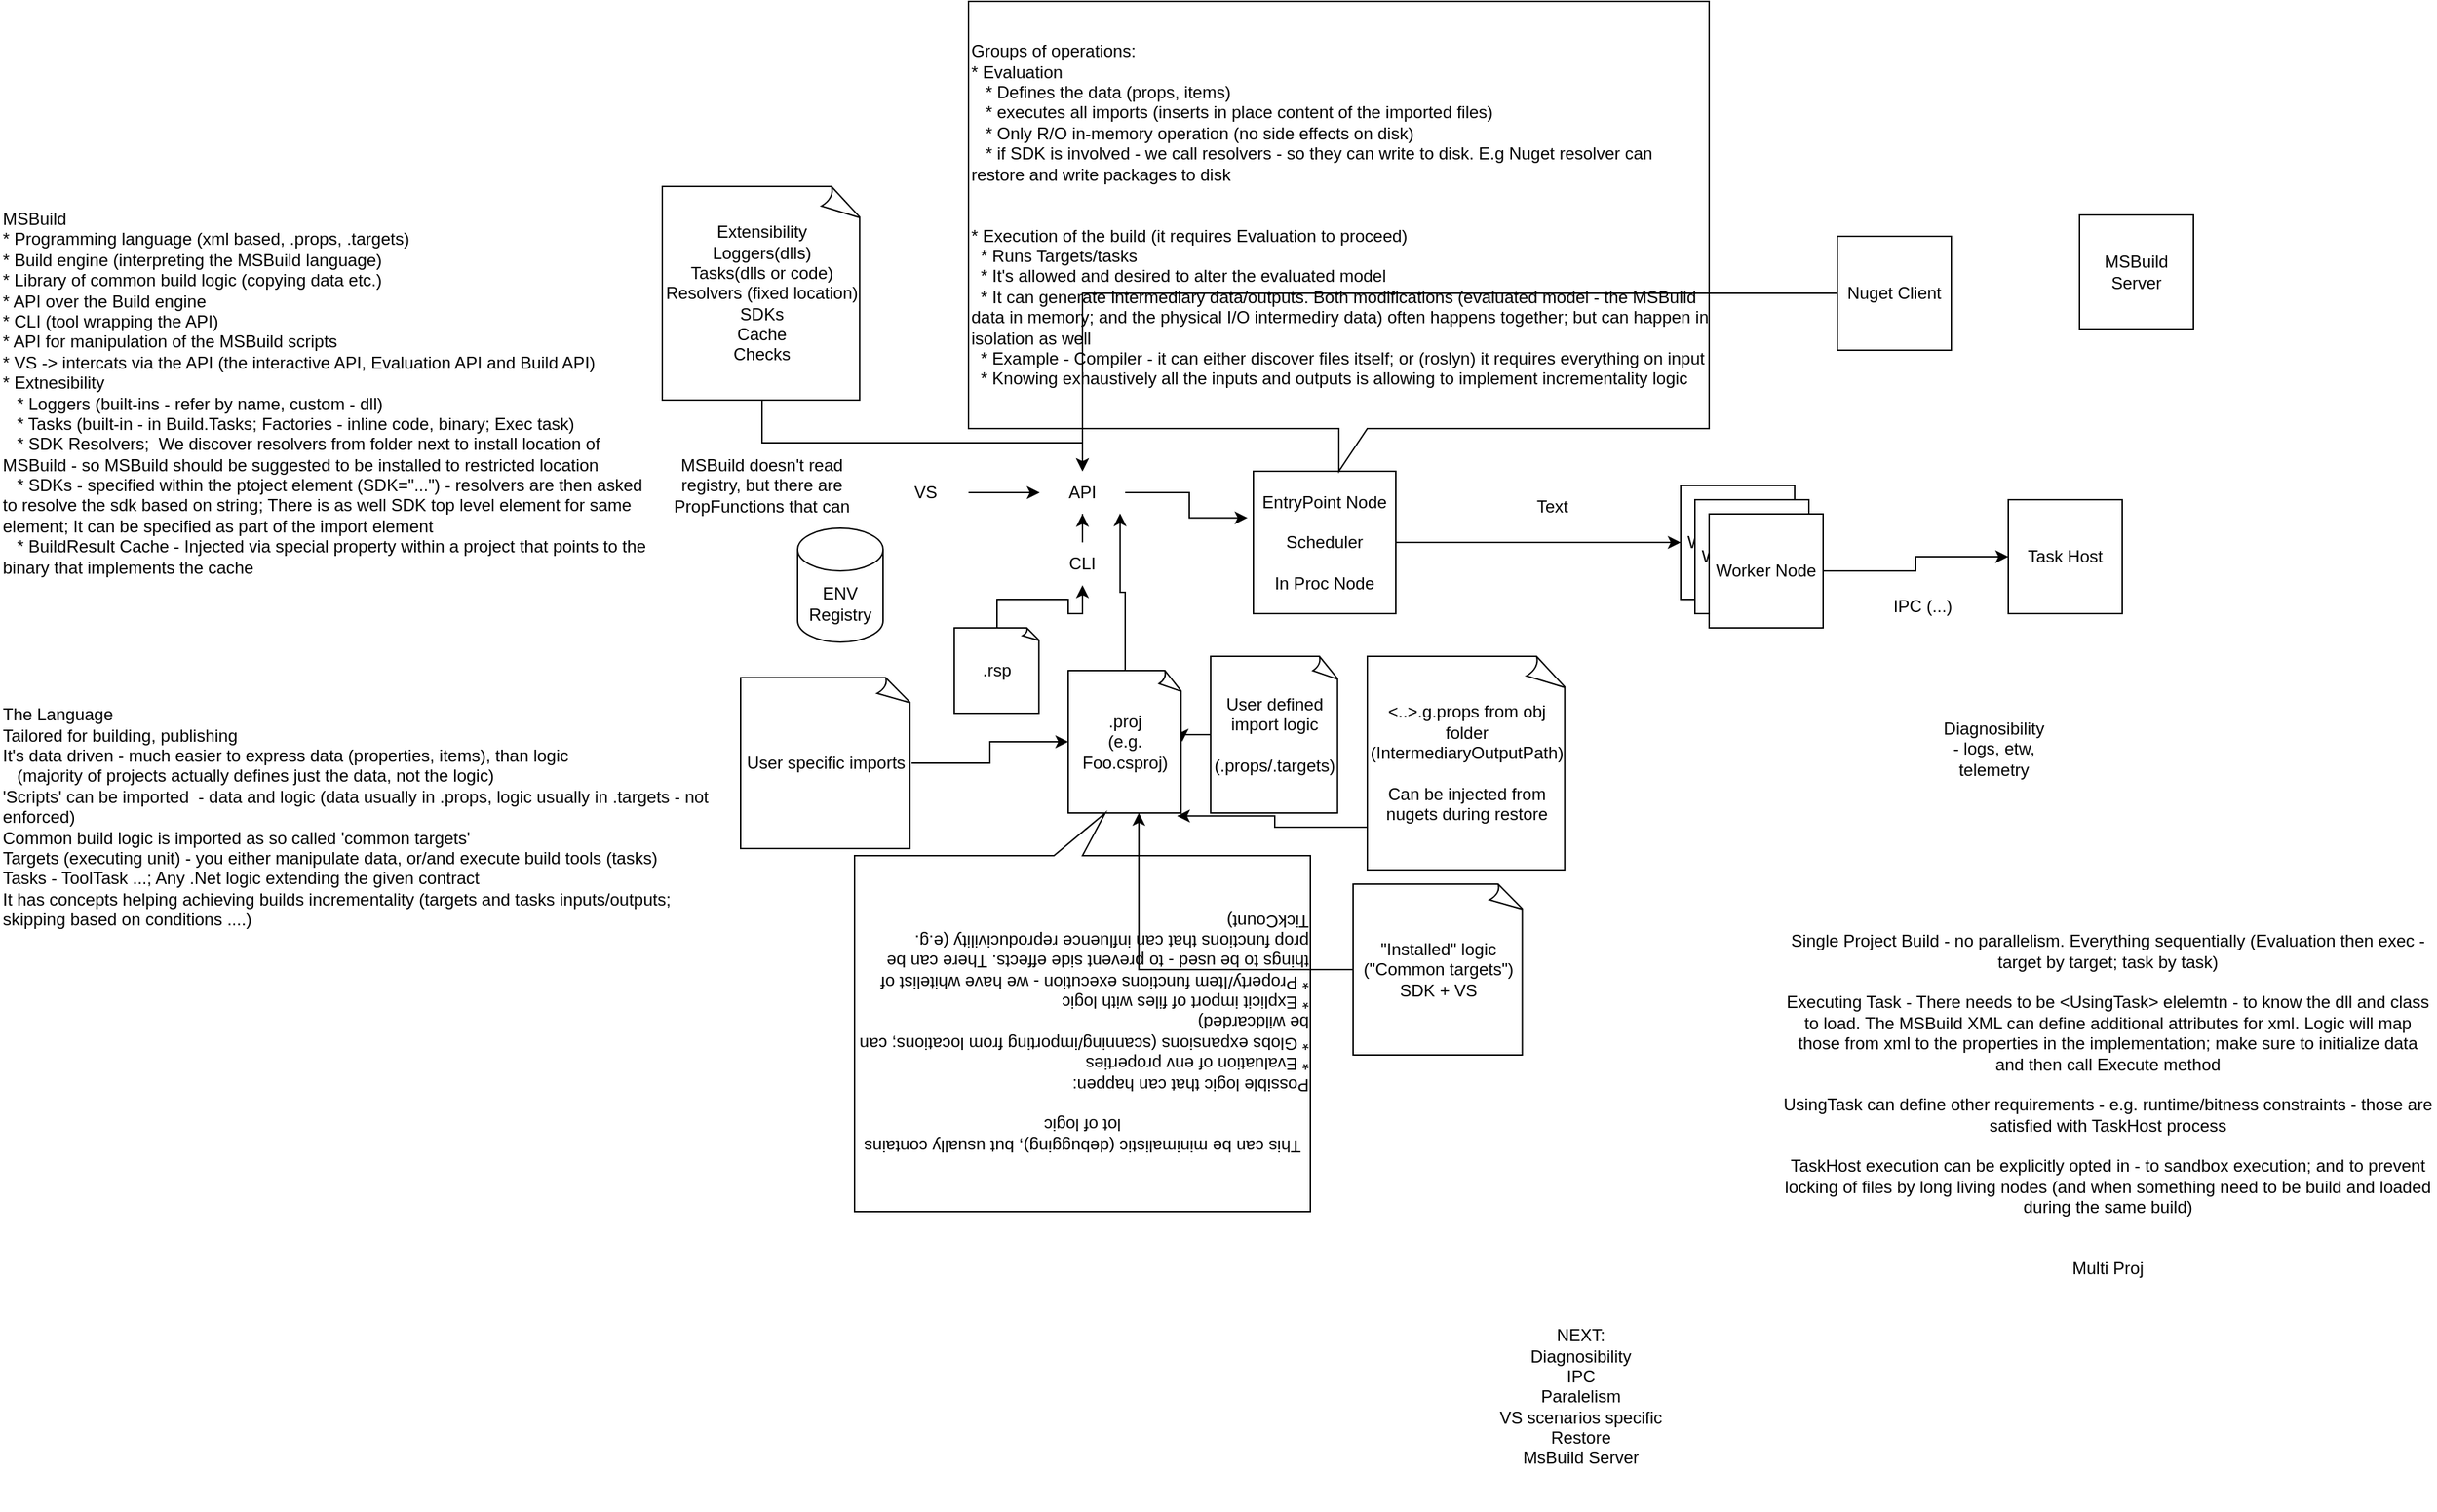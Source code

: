 <mxfile version="24.4.4" type="github">
  <diagram name="Page-1" id="KYUkMzLAdZubMLOFAHTG">
    <mxGraphModel dx="2035" dy="1727" grid="1" gridSize="10" guides="1" tooltips="1" connect="1" arrows="1" fold="1" page="1" pageScale="1" pageWidth="850" pageHeight="1100" math="0" shadow="0">
      <root>
        <mxCell id="0" />
        <mxCell id="1" parent="0" />
        <mxCell id="ZHasga2VB2cQo_qIorBn-40" style="edgeStyle=orthogonalEdgeStyle;rounded=0;orthogonalLoop=1;jettySize=auto;html=1;entryX=0;entryY=0.5;entryDx=0;entryDy=0;" edge="1" parent="1" source="ZHasga2VB2cQo_qIorBn-1" target="ZHasga2VB2cQo_qIorBn-34">
          <mxGeometry relative="1" as="geometry" />
        </mxCell>
        <mxCell id="ZHasga2VB2cQo_qIorBn-1" value="EntryPoint Node&lt;br&gt;&lt;br&gt;Scheduler&lt;br&gt;&lt;br&gt;In Proc Node" style="whiteSpace=wrap;html=1;aspect=fixed;" vertex="1" parent="1">
          <mxGeometry x="670" y="240" width="100" height="100" as="geometry" />
        </mxCell>
        <mxCell id="ZHasga2VB2cQo_qIorBn-2" value="MSBuild&lt;br&gt;* Programming language (xml based, .props, .targets)&lt;div&gt;* Build engine (interpreting the MSBuild language)&lt;/div&gt;&lt;div&gt;* Library of common build logic (copying data etc.)&lt;br&gt;* API over the Build engine&lt;/div&gt;&lt;div&gt;* CLI (tool wrapping the API)&lt;/div&gt;&lt;div&gt;* API for manipulation of the MSBuild scripts&lt;br&gt;&lt;/div&gt;&lt;div&gt;* VS -&amp;gt; intercats via the API (the interactive API, Evaluation API and Build API)&lt;br&gt;* Extnesibility&lt;br&gt;&amp;nbsp; &amp;nbsp;* Loggers (built-ins - refer by name, custom - dll)&lt;/div&gt;&lt;div&gt;&amp;nbsp; &amp;nbsp;* Tasks (built-in - in Build.Tasks; Factories - inline code, binary; Exec task)&lt;/div&gt;&lt;div&gt;&amp;nbsp; &amp;nbsp;* SDK Resolvers;&amp;nbsp; We discover resolvers from folder next to install location of MSBuild - so MSBuild should be suggested to be installed to restricted location&lt;/div&gt;&lt;div&gt;&amp;nbsp; &amp;nbsp;* SDKs - specified within the ptoject element (SDK=&quot;...&quot;) - resolvers are then asked to resolve the sdk based on string; There is as well SDK top level element for same element; It can be specified as part of the import element&lt;/div&gt;&lt;div&gt;&amp;nbsp; &amp;nbsp;* BuildResult Cache - Injected via special property within a project that points to the binary that implements the cache&lt;/div&gt;" style="text;html=1;align=left;verticalAlign=middle;whiteSpace=wrap;rounded=0;" vertex="1" parent="1">
          <mxGeometry x="-210" y="40" width="460" height="290" as="geometry" />
        </mxCell>
        <mxCell id="ZHasga2VB2cQo_qIorBn-3" value="The Language&lt;div&gt;Tailored for building, publishing&lt;/div&gt;&lt;div&gt;It&#39;s data driven - much easier to express data (properties, items), than logic&lt;br&gt;&amp;nbsp; &amp;nbsp;(majority of projects actually defines just the data, not the logic)&lt;/div&gt;&lt;div&gt;&#39;Scripts&#39; can be imported&amp;nbsp; - data and logic (data usually in .props, logic usually in .targets - not enforced)&lt;/div&gt;&lt;div&gt;Common build logic is imported as so called &#39;common targets&#39;&lt;/div&gt;&lt;div&gt;Targets (executing unit) - you either manipulate data, or/and execute build tools (tasks)&lt;/div&gt;&lt;div&gt;Tasks - ToolTask ...; Any .Net logic extending the given contract&lt;/div&gt;&lt;div&gt;It has concepts helping achieving builds incrementality (targets and tasks inputs/outputs; skipping based on conditions ....)&lt;/div&gt;&lt;div&gt;&lt;br&gt;&lt;/div&gt;" style="text;html=1;align=left;verticalAlign=middle;whiteSpace=wrap;rounded=0;" vertex="1" parent="1">
          <mxGeometry x="-210" y="390" width="500" height="200" as="geometry" />
        </mxCell>
        <mxCell id="ZHasga2VB2cQo_qIorBn-13" style="edgeStyle=orthogonalEdgeStyle;rounded=0;orthogonalLoop=1;jettySize=auto;html=1;" edge="1" parent="1" source="ZHasga2VB2cQo_qIorBn-4" target="ZHasga2VB2cQo_qIorBn-6">
          <mxGeometry relative="1" as="geometry" />
        </mxCell>
        <mxCell id="ZHasga2VB2cQo_qIorBn-4" value=".rsp" style="whiteSpace=wrap;html=1;shape=mxgraph.basic.document" vertex="1" parent="1">
          <mxGeometry x="460" y="350" width="60" height="60" as="geometry" />
        </mxCell>
        <mxCell id="ZHasga2VB2cQo_qIorBn-5" value="API" style="text;html=1;align=center;verticalAlign=middle;whiteSpace=wrap;rounded=0;" vertex="1" parent="1">
          <mxGeometry x="520" y="240" width="60" height="30" as="geometry" />
        </mxCell>
        <mxCell id="ZHasga2VB2cQo_qIorBn-11" style="edgeStyle=orthogonalEdgeStyle;rounded=0;orthogonalLoop=1;jettySize=auto;html=1;" edge="1" parent="1" source="ZHasga2VB2cQo_qIorBn-6" target="ZHasga2VB2cQo_qIorBn-5">
          <mxGeometry relative="1" as="geometry" />
        </mxCell>
        <mxCell id="ZHasga2VB2cQo_qIorBn-6" value="CLI" style="text;html=1;align=center;verticalAlign=middle;whiteSpace=wrap;rounded=0;" vertex="1" parent="1">
          <mxGeometry x="520" y="290" width="60" height="30" as="geometry" />
        </mxCell>
        <mxCell id="ZHasga2VB2cQo_qIorBn-9" style="edgeStyle=orthogonalEdgeStyle;rounded=0;orthogonalLoop=1;jettySize=auto;html=1;" edge="1" parent="1" source="ZHasga2VB2cQo_qIorBn-7" target="ZHasga2VB2cQo_qIorBn-5">
          <mxGeometry relative="1" as="geometry" />
        </mxCell>
        <mxCell id="ZHasga2VB2cQo_qIorBn-7" value="VS" style="text;html=1;align=center;verticalAlign=middle;whiteSpace=wrap;rounded=0;" vertex="1" parent="1">
          <mxGeometry x="410" y="240" width="60" height="30" as="geometry" />
        </mxCell>
        <mxCell id="ZHasga2VB2cQo_qIorBn-10" style="edgeStyle=orthogonalEdgeStyle;rounded=0;orthogonalLoop=1;jettySize=auto;html=1;exitX=1;exitY=0.5;exitDx=0;exitDy=0;entryX=-0.041;entryY=0.327;entryDx=0;entryDy=0;entryPerimeter=0;" edge="1" parent="1" source="ZHasga2VB2cQo_qIorBn-5" target="ZHasga2VB2cQo_qIorBn-1">
          <mxGeometry relative="1" as="geometry" />
        </mxCell>
        <mxCell id="ZHasga2VB2cQo_qIorBn-27" value="" style="edgeStyle=orthogonalEdgeStyle;rounded=0;orthogonalLoop=1;jettySize=auto;html=1;" edge="1" parent="1" source="ZHasga2VB2cQo_qIorBn-14" target="ZHasga2VB2cQo_qIorBn-15">
          <mxGeometry relative="1" as="geometry" />
        </mxCell>
        <mxCell id="ZHasga2VB2cQo_qIorBn-14" value="User defined import logic&lt;br&gt;&lt;br&gt;(.props/.targets)" style="whiteSpace=wrap;html=1;shape=mxgraph.basic.document" vertex="1" parent="1">
          <mxGeometry x="640" y="370" width="90" height="110" as="geometry" />
        </mxCell>
        <mxCell id="ZHasga2VB2cQo_qIorBn-15" value=".proj&lt;br&gt;(e.g. Foo.csproj)" style="whiteSpace=wrap;html=1;shape=mxgraph.basic.document" vertex="1" parent="1">
          <mxGeometry x="540" y="380" width="80" height="100" as="geometry" />
        </mxCell>
        <mxCell id="ZHasga2VB2cQo_qIorBn-17" value="Groups of operations:&lt;br&gt;* Evaluation&lt;div&gt;&amp;nbsp; &amp;nbsp;* Defines the data (props, items)&lt;/div&gt;&lt;div&gt;&amp;nbsp; &amp;nbsp;* executes all imports (inserts in place content of the imported files)&lt;/div&gt;&lt;div&gt;&amp;nbsp; &amp;nbsp;* Only R/O in-memory operation (no side effects on disk)&amp;nbsp;&lt;/div&gt;&lt;div&gt;&amp;nbsp; &amp;nbsp;* if SDK is involved - we call resolvers - so they can write to disk. E.g Nuget resolver can restore and write packages to disk&lt;br&gt;&amp;nbsp; &amp;nbsp;&lt;br&gt;&lt;br&gt;* Execution of the build (it requires Evaluation to proceed)&lt;/div&gt;&lt;div&gt;&amp;nbsp; * Runs Targets/tasks&lt;/div&gt;&lt;div&gt;&amp;nbsp; * It&#39;s allowed and desired to alter the evaluated model&lt;/div&gt;&lt;div&gt;&amp;nbsp; * It can generate intermediary data/outputs. Both modifications (evaluated model - the MSBuild data in memory; and the physical I/O intermediry data) often happens together; but can happen in isolation as well&lt;/div&gt;&lt;div&gt;&amp;nbsp; * Example - Compiler - it can either discover files itself; or (roslyn) it requires everything on input&lt;/div&gt;&lt;div&gt;&amp;nbsp; * Knowing exhaustively all the inputs and outputs is allowing to implement incrementality logic&lt;/div&gt;" style="shape=callout;whiteSpace=wrap;html=1;perimeter=calloutPerimeter;align=left;position2=0.5;" vertex="1" parent="1">
          <mxGeometry x="470" y="-90" width="520" height="330" as="geometry" />
        </mxCell>
        <mxCell id="ZHasga2VB2cQo_qIorBn-19" style="edgeStyle=orthogonalEdgeStyle;rounded=0;orthogonalLoop=1;jettySize=auto;html=1;entryX=0.94;entryY=0.986;entryDx=0;entryDy=0;entryPerimeter=0;" edge="1" parent="1" source="ZHasga2VB2cQo_qIorBn-15" target="ZHasga2VB2cQo_qIorBn-5">
          <mxGeometry relative="1" as="geometry" />
        </mxCell>
        <mxCell id="ZHasga2VB2cQo_qIorBn-21" value="This can be minimalistic (debugging), but usually contains lot of logic&lt;div&gt;&lt;br&gt;&lt;/div&gt;&lt;div&gt;&lt;div style=&quot;text-align: left;&quot;&gt;&lt;span style=&quot;background-color: initial;&quot;&gt;Possible logic that can happen:&lt;/span&gt;&lt;/div&gt;&lt;div style=&quot;text-align: left;&quot;&gt;&lt;span style=&quot;background-color: initial;&quot;&gt;* Evaluation of env properties&lt;/span&gt;&lt;/div&gt;&lt;/div&gt;&lt;div style=&quot;text-align: left;&quot;&gt;* Globs expansions (scanning/importing from locations; can be wildcarded)&lt;/div&gt;&lt;div style=&quot;text-align: left;&quot;&gt;* Explicit import of files with logic&lt;/div&gt;&lt;div style=&quot;text-align: left;&quot;&gt;* Property/Item functions execution - we have whitelist of things to be used - to prevent side effects. There can be prop functions that can influence reproducivility (e.g. TickCount)&lt;/div&gt;" style="shape=callout;whiteSpace=wrap;html=1;perimeter=calloutPerimeter;position2=0.45;rotation=-180;" vertex="1" parent="1">
          <mxGeometry x="390" y="480" width="320" height="280" as="geometry" />
        </mxCell>
        <mxCell id="ZHasga2VB2cQo_qIorBn-29" value="" style="edgeStyle=orthogonalEdgeStyle;rounded=0;orthogonalLoop=1;jettySize=auto;html=1;entryX=0.955;entryY=1.021;entryDx=0;entryDy=0;entryPerimeter=0;" edge="1" parent="1" source="ZHasga2VB2cQo_qIorBn-23" target="ZHasga2VB2cQo_qIorBn-15">
          <mxGeometry relative="1" as="geometry">
            <Array as="points">
              <mxPoint x="685" y="490" />
              <mxPoint x="685" y="482" />
            </Array>
          </mxGeometry>
        </mxCell>
        <mxCell id="ZHasga2VB2cQo_qIorBn-23" value="&amp;lt;..&amp;gt;.g.props from obj folder (IntermediaryOutputPath)&lt;br&gt;&lt;br&gt;Can be injected from nugets during restore" style="whiteSpace=wrap;html=1;shape=mxgraph.basic.document" vertex="1" parent="1">
          <mxGeometry x="750" y="370" width="140" height="150" as="geometry" />
        </mxCell>
        <mxCell id="ZHasga2VB2cQo_qIorBn-24" value="&quot;Installed&quot; logic&lt;br&gt;(&quot;Common targets&quot;)&lt;br&gt;SDK + VS" style="whiteSpace=wrap;html=1;shape=mxgraph.basic.document" vertex="1" parent="1">
          <mxGeometry x="740" y="530" width="120" height="120" as="geometry" />
        </mxCell>
        <mxCell id="ZHasga2VB2cQo_qIorBn-28" value="" style="edgeStyle=orthogonalEdgeStyle;rounded=0;orthogonalLoop=1;jettySize=auto;html=1;" edge="1" parent="1" source="ZHasga2VB2cQo_qIorBn-25" target="ZHasga2VB2cQo_qIorBn-15">
          <mxGeometry relative="1" as="geometry" />
        </mxCell>
        <mxCell id="ZHasga2VB2cQo_qIorBn-25" value="User specific imports" style="whiteSpace=wrap;html=1;shape=mxgraph.basic.document" vertex="1" parent="1">
          <mxGeometry x="310" y="385" width="120" height="120" as="geometry" />
        </mxCell>
        <mxCell id="ZHasga2VB2cQo_qIorBn-26" value="ENV&lt;br&gt;Registry" style="shape=cylinder3;whiteSpace=wrap;html=1;boundedLbl=1;backgroundOutline=1;size=15;" vertex="1" parent="1">
          <mxGeometry x="350" y="280" width="60" height="80" as="geometry" />
        </mxCell>
        <mxCell id="ZHasga2VB2cQo_qIorBn-30" value="MSBuild doesn&#39;t read registry, but there are PropFunctions that can" style="text;html=1;align=center;verticalAlign=middle;whiteSpace=wrap;rounded=0;" vertex="1" parent="1">
          <mxGeometry x="260" y="210" width="130" height="80" as="geometry" />
        </mxCell>
        <mxCell id="ZHasga2VB2cQo_qIorBn-31" style="edgeStyle=orthogonalEdgeStyle;rounded=0;orthogonalLoop=1;jettySize=auto;html=1;entryX=0.62;entryY=0.999;entryDx=0;entryDy=0;entryPerimeter=0;" edge="1" parent="1" source="ZHasga2VB2cQo_qIorBn-24" target="ZHasga2VB2cQo_qIorBn-15">
          <mxGeometry relative="1" as="geometry" />
        </mxCell>
        <mxCell id="ZHasga2VB2cQo_qIorBn-33" style="edgeStyle=orthogonalEdgeStyle;rounded=0;orthogonalLoop=1;jettySize=auto;html=1;" edge="1" parent="1" source="ZHasga2VB2cQo_qIorBn-32" target="ZHasga2VB2cQo_qIorBn-5">
          <mxGeometry relative="1" as="geometry">
            <Array as="points">
              <mxPoint x="325" y="220" />
              <mxPoint x="550" y="220" />
            </Array>
          </mxGeometry>
        </mxCell>
        <mxCell id="ZHasga2VB2cQo_qIorBn-32" value="Extensibility&lt;br&gt;Loggers(dlls)&lt;br&gt;Tasks(dlls or code)&lt;div&gt;Resolvers (fixed location)&lt;br&gt;SDKs&lt;br&gt;Cache&lt;br&gt;Checks&lt;/div&gt;" style="whiteSpace=wrap;html=1;shape=mxgraph.basic.document" vertex="1" parent="1">
          <mxGeometry x="255" y="40" width="140" height="150" as="geometry" />
        </mxCell>
        <mxCell id="ZHasga2VB2cQo_qIorBn-34" value="Worker Node" style="whiteSpace=wrap;html=1;aspect=fixed;" vertex="1" parent="1">
          <mxGeometry x="970" y="250" width="80" height="80" as="geometry" />
        </mxCell>
        <mxCell id="ZHasga2VB2cQo_qIorBn-35" value="Worker Node" style="whiteSpace=wrap;html=1;aspect=fixed;" vertex="1" parent="1">
          <mxGeometry x="980" y="260" width="80" height="80" as="geometry" />
        </mxCell>
        <mxCell id="ZHasga2VB2cQo_qIorBn-42" style="edgeStyle=orthogonalEdgeStyle;rounded=0;orthogonalLoop=1;jettySize=auto;html=1;entryX=0;entryY=0.5;entryDx=0;entryDy=0;" edge="1" parent="1" source="ZHasga2VB2cQo_qIorBn-36" target="ZHasga2VB2cQo_qIorBn-37">
          <mxGeometry relative="1" as="geometry" />
        </mxCell>
        <mxCell id="ZHasga2VB2cQo_qIorBn-36" value="Worker Node" style="whiteSpace=wrap;html=1;aspect=fixed;" vertex="1" parent="1">
          <mxGeometry x="990" y="270" width="80" height="80" as="geometry" />
        </mxCell>
        <mxCell id="ZHasga2VB2cQo_qIorBn-37" value="Task Host" style="whiteSpace=wrap;html=1;aspect=fixed;" vertex="1" parent="1">
          <mxGeometry x="1200" y="260" width="80" height="80" as="geometry" />
        </mxCell>
        <mxCell id="ZHasga2VB2cQo_qIorBn-39" style="edgeStyle=orthogonalEdgeStyle;rounded=0;orthogonalLoop=1;jettySize=auto;html=1;" edge="1" parent="1" source="ZHasga2VB2cQo_qIorBn-38" target="ZHasga2VB2cQo_qIorBn-5">
          <mxGeometry relative="1" as="geometry" />
        </mxCell>
        <mxCell id="ZHasga2VB2cQo_qIorBn-38" value="Nuget Client" style="whiteSpace=wrap;html=1;aspect=fixed;" vertex="1" parent="1">
          <mxGeometry x="1080" y="75" width="80" height="80" as="geometry" />
        </mxCell>
        <mxCell id="ZHasga2VB2cQo_qIorBn-41" value="Text" style="text;html=1;align=center;verticalAlign=middle;whiteSpace=wrap;rounded=0;" vertex="1" parent="1">
          <mxGeometry x="850" y="250" width="60" height="30" as="geometry" />
        </mxCell>
        <mxCell id="ZHasga2VB2cQo_qIorBn-43" value="Single Project Build - no parallelism. Everything sequentially (Evaluation then exec - target by target; task by task)&lt;br&gt;&lt;br&gt;Executing Task - There needs to be &amp;lt;UsingTask&amp;gt; elelemtn - to know the dll and class to load. The MSBuild XML can define additional attributes for xml. Logic will map those from xml to the properties in the implementation; make sure to initialize data and then call Execute method&lt;br&gt;&lt;br&gt;UsingTask can define other requirements - e.g. runtime/bitness constraints - those are satisfied with TaskHost process&lt;br&gt;&lt;br&gt;TaskHost execution can be explicitly opted in - to sandbox execution; and to prevent locking of files by long living nodes (and when something need to be build and loaded during the same build)&lt;br&gt;&lt;br&gt;&lt;br&gt;Multi Proj" style="text;html=1;align=center;verticalAlign=middle;whiteSpace=wrap;rounded=0;" vertex="1" parent="1">
          <mxGeometry x="1040" y="540" width="460" height="290" as="geometry" />
        </mxCell>
        <mxCell id="ZHasga2VB2cQo_qIorBn-44" value="IPC (...)" style="text;html=1;align=center;verticalAlign=middle;whiteSpace=wrap;rounded=0;" vertex="1" parent="1">
          <mxGeometry x="1110" y="320" width="60" height="30" as="geometry" />
        </mxCell>
        <mxCell id="ZHasga2VB2cQo_qIorBn-45" value="MSBuild Server" style="whiteSpace=wrap;html=1;aspect=fixed;" vertex="1" parent="1">
          <mxGeometry x="1250" y="60" width="80" height="80" as="geometry" />
        </mxCell>
        <mxCell id="ZHasga2VB2cQo_qIorBn-47" value="Diagnosibility - logs, etw, telemetry" style="text;html=1;align=center;verticalAlign=middle;whiteSpace=wrap;rounded=0;" vertex="1" parent="1">
          <mxGeometry x="1160" y="420" width="60" height="30" as="geometry" />
        </mxCell>
        <mxCell id="ZHasga2VB2cQo_qIorBn-48" value="NEXT:&lt;br&gt;Diagnosibility&lt;br&gt;IPC&lt;br&gt;Paralelism&lt;br&gt;VS scenarios specific&lt;br&gt;Restore&lt;br&gt;MsBuild Server" style="text;html=1;align=center;verticalAlign=middle;whiteSpace=wrap;rounded=0;" vertex="1" parent="1">
          <mxGeometry x="800" y="810" width="200" height="160" as="geometry" />
        </mxCell>
      </root>
    </mxGraphModel>
  </diagram>
</mxfile>
